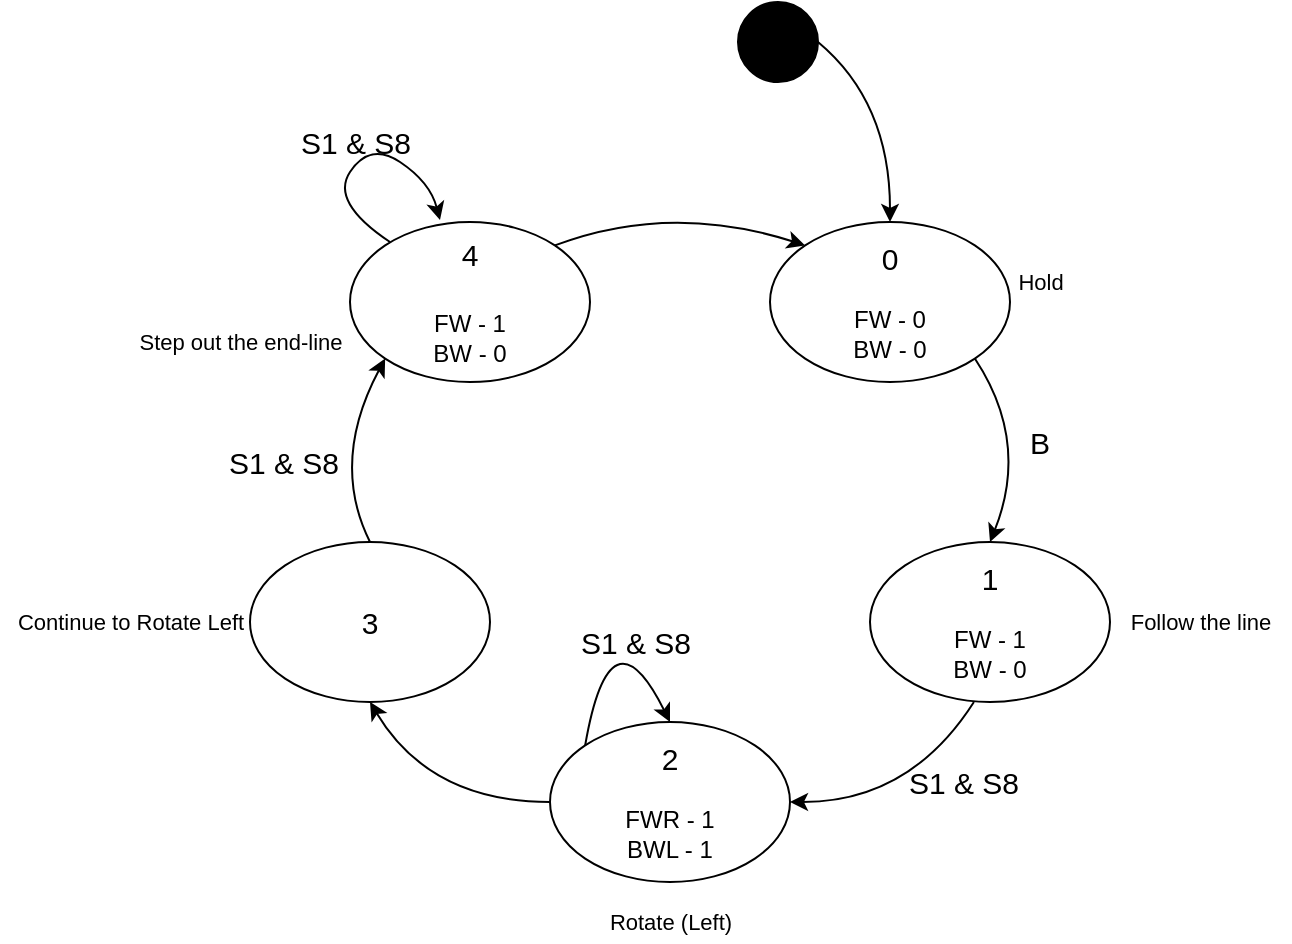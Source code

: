 <mxfile version="14.0.1" type="device"><diagram id="7Aau9ByfhJa7zDuay1n5" name="Page-1"><mxGraphModel dx="944" dy="443" grid="1" gridSize="10" guides="1" tooltips="1" connect="1" arrows="1" fold="1" page="1" pageScale="1" pageWidth="827" pageHeight="1169" math="0" shadow="0"><root><mxCell id="0"/><mxCell id="1" parent="0"/><mxCell id="2Z7BFmrXyzPae8OUlGSL-1" value="Reset" style="ellipse;whiteSpace=wrap;html=1;fillColor=#000000;" parent="1" vertex="1"><mxGeometry x="374" y="10" width="40" height="40" as="geometry"/></mxCell><mxCell id="2Z7BFmrXyzPae8OUlGSL-2" value="&lt;font&gt;&lt;span style=&quot;font-size: 15px&quot;&gt;1&lt;br&gt;&lt;/span&gt;&lt;font size=&quot;1&quot;&gt;&lt;br&gt;&lt;/font&gt;FW - 1&lt;br&gt;BW - 0&lt;br&gt;&lt;/font&gt;" style="ellipse;whiteSpace=wrap;html=1;" parent="1" vertex="1"><mxGeometry x="440" y="280" width="120" height="80" as="geometry"/></mxCell><mxCell id="2Z7BFmrXyzPae8OUlGSL-4" value="&lt;font&gt;&lt;span style=&quot;font-size: 15px&quot;&gt;3&lt;/span&gt;&lt;br&gt;&lt;/font&gt;" style="ellipse;whiteSpace=wrap;html=1;" parent="1" vertex="1"><mxGeometry x="130" y="280" width="120" height="80" as="geometry"/></mxCell><mxCell id="2Z7BFmrXyzPae8OUlGSL-5" value="&lt;font&gt;&lt;span style=&quot;font-size: 15px&quot;&gt;4&lt;br&gt;&lt;br&gt;&lt;/span&gt;FW - 1&lt;br&gt;BW - 0&lt;br&gt;&lt;/font&gt;" style="ellipse;whiteSpace=wrap;html=1;" parent="1" vertex="1"><mxGeometry x="180" y="120" width="120" height="80" as="geometry"/></mxCell><mxCell id="2Z7BFmrXyzPae8OUlGSL-8" value="&lt;font&gt;&lt;span style=&quot;font-size: 15px&quot;&gt;0&lt;br&gt;&lt;/span&gt;&lt;font size=&quot;1&quot;&gt;&lt;br&gt;&lt;/font&gt;FW - 0&lt;br&gt;BW - 0&lt;br&gt;&lt;/font&gt;" style="ellipse;whiteSpace=wrap;html=1;" parent="1" vertex="1"><mxGeometry x="390" y="120" width="120" height="80" as="geometry"/></mxCell><mxCell id="2Z7BFmrXyzPae8OUlGSL-15" value="" style="curved=1;endArrow=classic;html=1;entryX=0.5;entryY=0;entryDx=0;entryDy=0;exitX=1;exitY=1;exitDx=0;exitDy=0;" parent="1" source="2Z7BFmrXyzPae8OUlGSL-8" target="2Z7BFmrXyzPae8OUlGSL-2" edge="1"><mxGeometry width="50" height="50" relative="1" as="geometry"><mxPoint x="522.426" y="96.564" as="sourcePoint"/><mxPoint x="522.426" y="219.996" as="targetPoint"/><Array as="points"><mxPoint x="520" y="230"/></Array></mxGeometry></mxCell><mxCell id="2Z7BFmrXyzPae8OUlGSL-17" value="" style="curved=1;endArrow=classic;html=1;entryX=0.5;entryY=0;entryDx=0;entryDy=0;exitX=1;exitY=0.5;exitDx=0;exitDy=0;" parent="1" source="2Z7BFmrXyzPae8OUlGSL-1" target="2Z7BFmrXyzPae8OUlGSL-8" edge="1"><mxGeometry width="50" height="50" relative="1" as="geometry"><mxPoint x="378.996" y="8.284" as="sourcePoint"/><mxPoint x="426.57" y="110.0" as="targetPoint"/><Array as="points"><mxPoint x="450" y="60"/></Array></mxGeometry></mxCell><mxCell id="2Z7BFmrXyzPae8OUlGSL-25" value="" style="curved=1;endArrow=classic;html=1;entryX=0;entryY=1;entryDx=0;entryDy=0;exitX=0.5;exitY=0;exitDx=0;exitDy=0;" parent="1" source="2Z7BFmrXyzPae8OUlGSL-4" target="2Z7BFmrXyzPae8OUlGSL-5" edge="1"><mxGeometry width="50" height="50" relative="1" as="geometry"><mxPoint x="190" y="260" as="sourcePoint"/><mxPoint x="80" y="270" as="targetPoint"/><Array as="points"><mxPoint x="170" y="240"/></Array></mxGeometry></mxCell><mxCell id="2Z7BFmrXyzPae8OUlGSL-26" value="" style="curved=1;endArrow=classic;html=1;entryX=0;entryY=0;entryDx=0;entryDy=0;exitX=1;exitY=0;exitDx=0;exitDy=0;" parent="1" source="2Z7BFmrXyzPae8OUlGSL-5" target="2Z7BFmrXyzPae8OUlGSL-8" edge="1"><mxGeometry width="50" height="50" relative="1" as="geometry"><mxPoint x="278.784" y="139.996" as="sourcePoint"/><mxPoint x="268.784" y="36.564" as="targetPoint"/><Array as="points"><mxPoint x="340" y="110"/></Array></mxGeometry></mxCell><mxCell id="2Z7BFmrXyzPae8OUlGSL-28" value="Hold" style="text;html=1;align=center;verticalAlign=middle;resizable=0;points=[];autosize=1;fontSize=11;" parent="1" vertex="1"><mxGeometry x="505" y="140" width="40" height="20" as="geometry"/></mxCell><mxCell id="2Z7BFmrXyzPae8OUlGSL-29" value="Follow the line" style="text;html=1;align=center;verticalAlign=middle;resizable=0;points=[];autosize=1;fontSize=11;" parent="1" vertex="1"><mxGeometry x="560" y="310" width="90" height="20" as="geometry"/></mxCell><mxCell id="2Z7BFmrXyzPae8OUlGSL-30" value="Rotate (Left)" style="text;html=1;align=center;verticalAlign=middle;resizable=0;points=[];autosize=1;fontSize=11;" parent="1" vertex="1"><mxGeometry x="300" y="460" width="80" height="20" as="geometry"/></mxCell><mxCell id="2Z7BFmrXyzPae8OUlGSL-31" value="Step out the end-line" style="text;html=1;align=center;verticalAlign=middle;resizable=0;points=[];autosize=1;fontSize=11;" parent="1" vertex="1"><mxGeometry x="65" y="170" width="120" height="20" as="geometry"/></mxCell><mxCell id="2Z7BFmrXyzPae8OUlGSL-33" value="&lt;font style=&quot;font-size: 15px&quot;&gt;B&lt;/font&gt;" style="text;html=1;strokeColor=none;fillColor=none;align=center;verticalAlign=middle;whiteSpace=wrap;rounded=0;" parent="1" vertex="1"><mxGeometry x="510" y="220" width="30" height="20" as="geometry"/></mxCell><mxCell id="2Z7BFmrXyzPae8OUlGSL-35" value="" style="curved=1;endArrow=classic;html=1;entryX=0.375;entryY=-0.012;entryDx=0;entryDy=0;entryPerimeter=0;" parent="1" target="2Z7BFmrXyzPae8OUlGSL-5" edge="1"><mxGeometry width="50" height="50" relative="1" as="geometry"><mxPoint x="200" y="130.0" as="sourcePoint"/><mxPoint x="220" y="100.0" as="targetPoint"/><Array as="points"><mxPoint x="170" y="110"/><mxPoint x="190" y="80"/><mxPoint x="220" y="100"/></Array></mxGeometry></mxCell><mxCell id="2Z7BFmrXyzPae8OUlGSL-36" value="&lt;font style=&quot;font-size: 15px&quot;&gt;S1 &amp;amp; S8&lt;/font&gt;" style="text;html=1;strokeColor=none;fillColor=none;align=center;verticalAlign=middle;whiteSpace=wrap;rounded=0;" parent="1" vertex="1"><mxGeometry x="150" y="70" width="66" height="20" as="geometry"/></mxCell><mxCell id="mCnp97X0OTFOHMGjgnly-5" value="&lt;font style=&quot;font-size: 15px&quot;&gt;2&lt;/font&gt;&lt;font&gt;&lt;span style=&quot;font-size: 15px&quot;&gt;&lt;br&gt;&lt;/span&gt;&lt;/font&gt;&lt;br&gt;&lt;font&gt;&lt;font&gt;FWR&amp;nbsp;- 1&lt;br&gt;BWL - 1&lt;/font&gt;&lt;/font&gt;" style="ellipse;whiteSpace=wrap;html=1;" parent="1" vertex="1"><mxGeometry x="280" y="370" width="120" height="80" as="geometry"/></mxCell><mxCell id="mCnp97X0OTFOHMGjgnly-6" value="" style="curved=1;endArrow=classic;html=1;entryX=1;entryY=0.5;entryDx=0;entryDy=0;exitX=0.433;exitY=1;exitDx=0;exitDy=0;exitPerimeter=0;" parent="1" source="2Z7BFmrXyzPae8OUlGSL-2" target="mCnp97X0OTFOHMGjgnly-5" edge="1"><mxGeometry width="50" height="50" relative="1" as="geometry"><mxPoint x="479.996" y="350.004" as="sourcePoint"/><mxPoint x="509.996" y="443.436" as="targetPoint"/><Array as="points"><mxPoint x="460" y="410"/></Array></mxGeometry></mxCell><mxCell id="mCnp97X0OTFOHMGjgnly-7" value="" style="curved=1;endArrow=classic;html=1;entryX=0.5;entryY=0;entryDx=0;entryDy=0;exitX=0;exitY=0;exitDx=0;exitDy=0;" parent="1" source="mCnp97X0OTFOHMGjgnly-5" target="mCnp97X0OTFOHMGjgnly-5" edge="1"><mxGeometry width="50" height="50" relative="1" as="geometry"><mxPoint x="310" y="340" as="sourcePoint"/><mxPoint x="352.426" y="351.716" as="targetPoint"/><Array as="points"><mxPoint x="310" y="310"/></Array></mxGeometry></mxCell><mxCell id="mCnp97X0OTFOHMGjgnly-12" value="" style="curved=1;endArrow=classic;html=1;entryX=0.5;entryY=1;entryDx=0;entryDy=0;exitX=0;exitY=0.5;exitDx=0;exitDy=0;" parent="1" source="mCnp97X0OTFOHMGjgnly-5" target="2Z7BFmrXyzPae8OUlGSL-4" edge="1"><mxGeometry width="50" height="50" relative="1" as="geometry"><mxPoint x="271.96" y="410" as="sourcePoint"/><mxPoint x="180" y="460" as="targetPoint"/><Array as="points"><mxPoint x="220" y="410"/></Array></mxGeometry></mxCell><mxCell id="mCnp97X0OTFOHMGjgnly-13" value="&lt;font style=&quot;font-size: 15px&quot;&gt;S1 &amp;amp; S8&lt;/font&gt;" style="text;html=1;strokeColor=none;fillColor=none;align=center;verticalAlign=middle;whiteSpace=wrap;rounded=0;" parent="1" vertex="1"><mxGeometry x="454" y="390" width="66" height="20" as="geometry"/></mxCell><mxCell id="mCnp97X0OTFOHMGjgnly-14" value="Continue to Rotate Left" style="text;html=1;align=center;verticalAlign=middle;resizable=0;points=[];autosize=1;fontSize=11;" parent="1" vertex="1"><mxGeometry x="5" y="310" width="130" height="20" as="geometry"/></mxCell><mxCell id="nDRH1zX-Yjs5BKWVxOf_-1" value="&lt;font style=&quot;font-size: 15px&quot;&gt;S1 &amp;amp; S8&lt;/font&gt;" style="text;html=1;strokeColor=none;fillColor=none;align=center;verticalAlign=middle;whiteSpace=wrap;rounded=0;" vertex="1" parent="1"><mxGeometry x="114" y="230" width="66" height="20" as="geometry"/></mxCell><mxCell id="nDRH1zX-Yjs5BKWVxOf_-2" value="&lt;font style=&quot;font-size: 15px&quot;&gt;S1 &amp;amp; S8&lt;/font&gt;" style="text;html=1;strokeColor=none;fillColor=none;align=center;verticalAlign=middle;whiteSpace=wrap;rounded=0;" vertex="1" parent="1"><mxGeometry x="290" y="320" width="66" height="20" as="geometry"/></mxCell></root></mxGraphModel></diagram></mxfile>